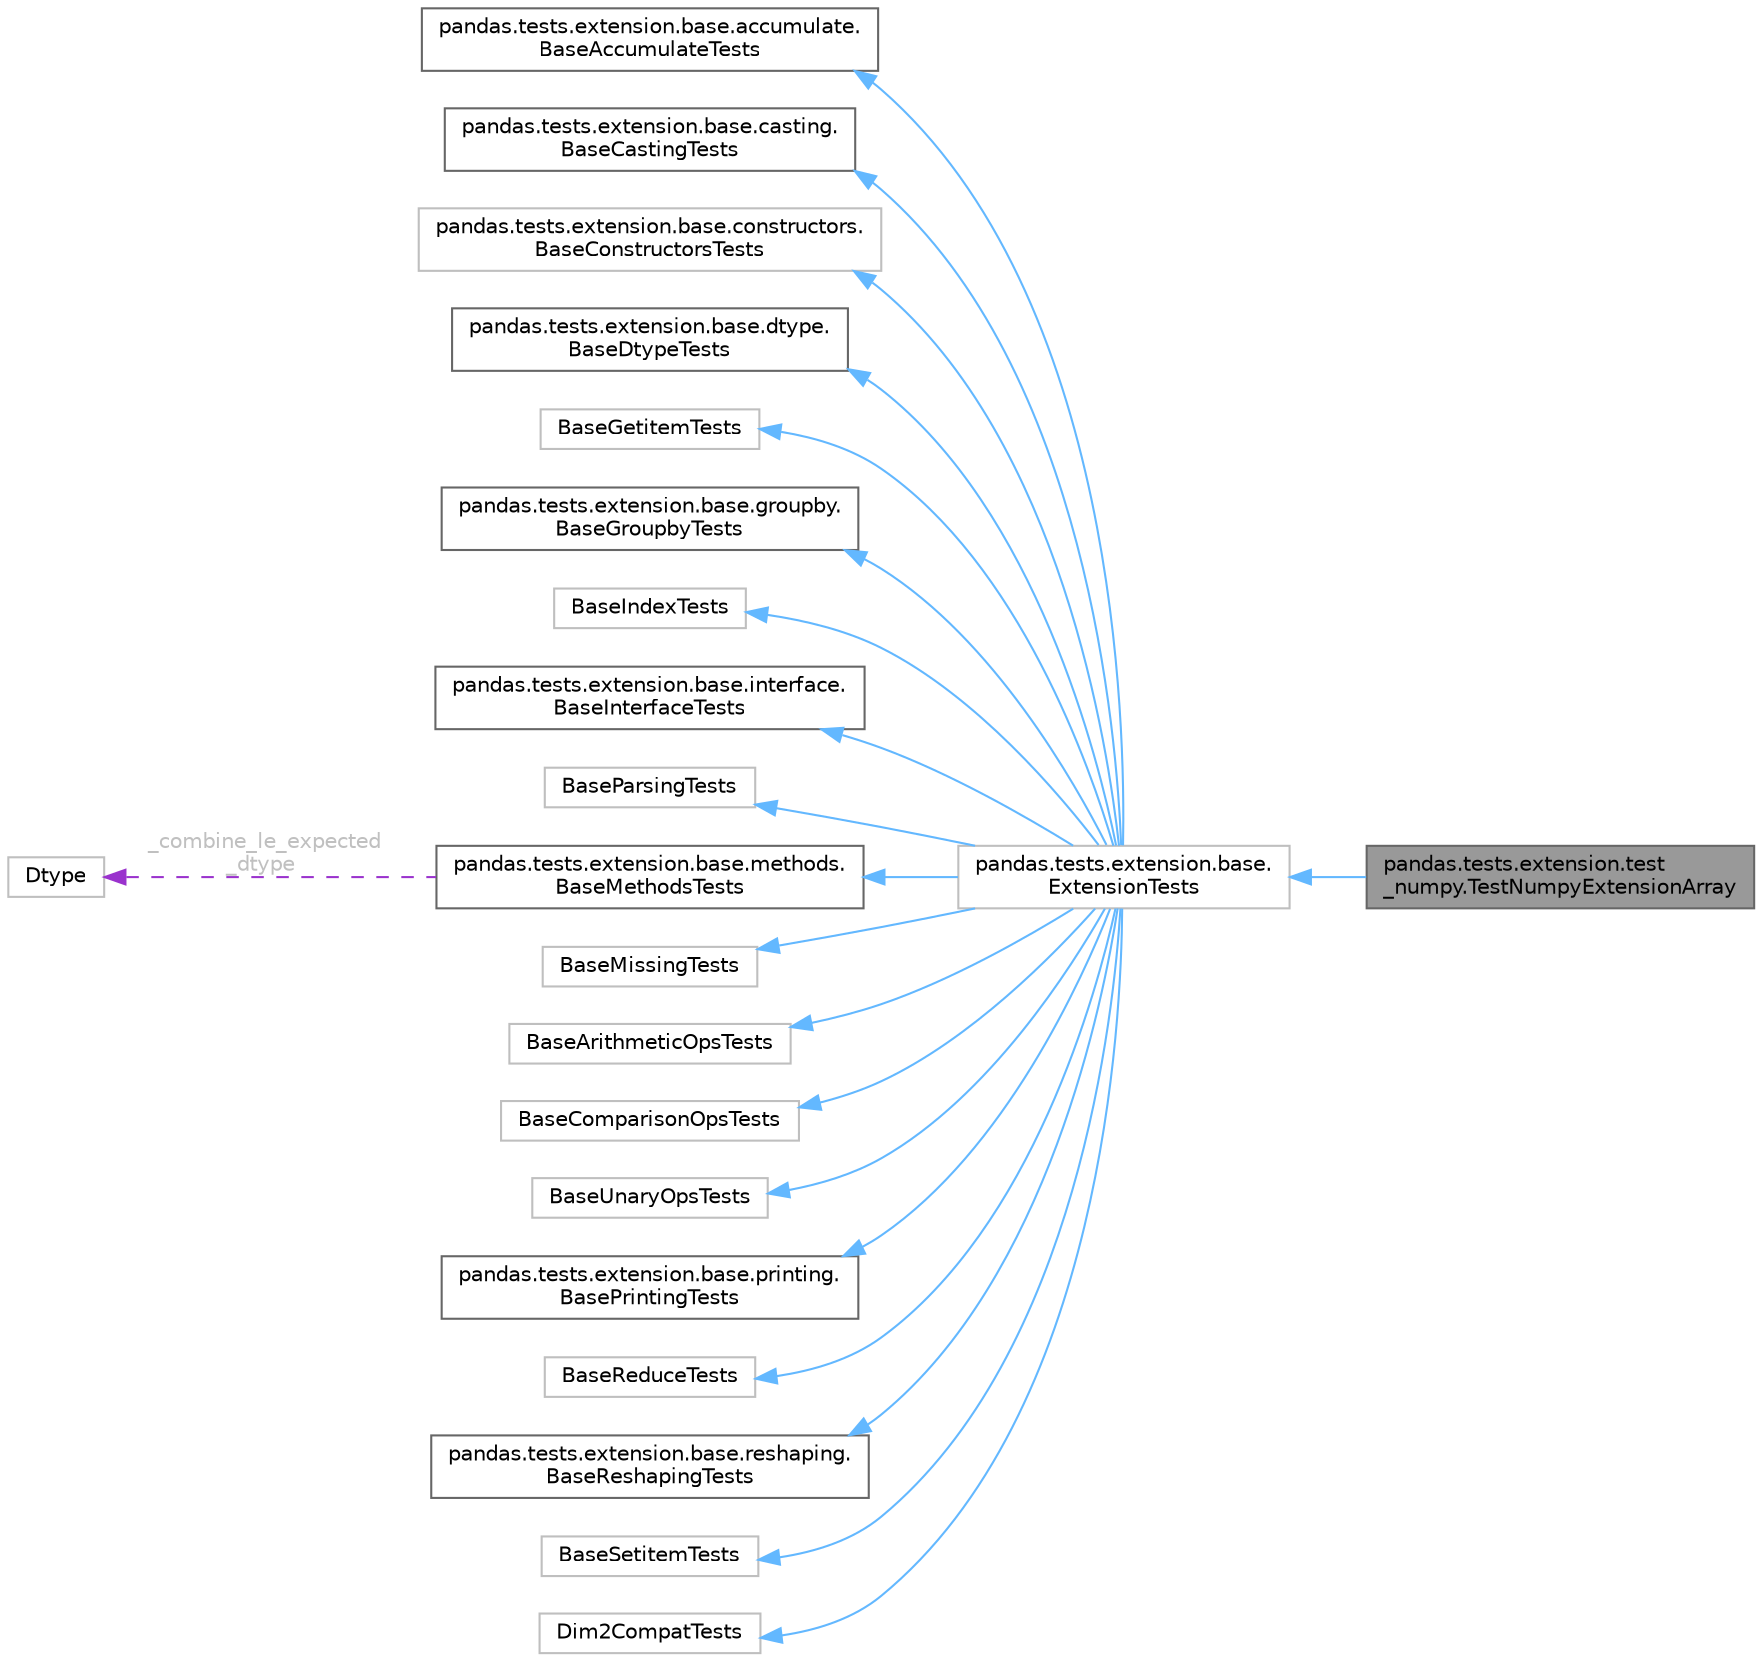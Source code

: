 digraph "pandas.tests.extension.test_numpy.TestNumpyExtensionArray"
{
 // LATEX_PDF_SIZE
  bgcolor="transparent";
  edge [fontname=Helvetica,fontsize=10,labelfontname=Helvetica,labelfontsize=10];
  node [fontname=Helvetica,fontsize=10,shape=box,height=0.2,width=0.4];
  rankdir="LR";
  Node1 [id="Node000001",label="pandas.tests.extension.test\l_numpy.TestNumpyExtensionArray",height=0.2,width=0.4,color="gray40", fillcolor="grey60", style="filled", fontcolor="black",tooltip=" "];
  Node2 -> Node1 [id="edge1_Node000001_Node000002",dir="back",color="steelblue1",style="solid",tooltip=" "];
  Node2 [id="Node000002",label="pandas.tests.extension.base.\lExtensionTests",height=0.2,width=0.4,color="grey75", fillcolor="white", style="filled",URL="$dc/dcf/classpandas_1_1tests_1_1extension_1_1base_1_1ExtensionTests.html",tooltip=" "];
  Node3 -> Node2 [id="edge2_Node000002_Node000003",dir="back",color="steelblue1",style="solid",tooltip=" "];
  Node3 [id="Node000003",label="pandas.tests.extension.base.accumulate.\lBaseAccumulateTests",height=0.2,width=0.4,color="gray40", fillcolor="white", style="filled",URL="$d7/d0e/classpandas_1_1tests_1_1extension_1_1base_1_1accumulate_1_1BaseAccumulateTests.html",tooltip=" "];
  Node4 -> Node2 [id="edge3_Node000002_Node000004",dir="back",color="steelblue1",style="solid",tooltip=" "];
  Node4 [id="Node000004",label="pandas.tests.extension.base.casting.\lBaseCastingTests",height=0.2,width=0.4,color="gray40", fillcolor="white", style="filled",URL="$da/d7d/classpandas_1_1tests_1_1extension_1_1base_1_1casting_1_1BaseCastingTests.html",tooltip=" "];
  Node5 -> Node2 [id="edge4_Node000002_Node000005",dir="back",color="steelblue1",style="solid",tooltip=" "];
  Node5 [id="Node000005",label="pandas.tests.extension.base.constructors.\lBaseConstructorsTests",height=0.2,width=0.4,color="grey75", fillcolor="white", style="filled",URL="$d0/dd6/classpandas_1_1tests_1_1extension_1_1base_1_1constructors_1_1BaseConstructorsTests.html",tooltip=" "];
  Node6 -> Node2 [id="edge5_Node000002_Node000006",dir="back",color="steelblue1",style="solid",tooltip=" "];
  Node6 [id="Node000006",label="pandas.tests.extension.base.dtype.\lBaseDtypeTests",height=0.2,width=0.4,color="gray40", fillcolor="white", style="filled",URL="$d3/d13/classpandas_1_1tests_1_1extension_1_1base_1_1dtype_1_1BaseDtypeTests.html",tooltip=" "];
  Node7 -> Node2 [id="edge6_Node000002_Node000007",dir="back",color="steelblue1",style="solid",tooltip=" "];
  Node7 [id="Node000007",label="BaseGetitemTests",height=0.2,width=0.4,color="grey75", fillcolor="white", style="filled",URL="$dc/d8b/classBaseGetitemTests.html",tooltip=" "];
  Node8 -> Node2 [id="edge7_Node000002_Node000008",dir="back",color="steelblue1",style="solid",tooltip=" "];
  Node8 [id="Node000008",label="pandas.tests.extension.base.groupby.\lBaseGroupbyTests",height=0.2,width=0.4,color="gray40", fillcolor="white", style="filled",URL="$d0/d45/classpandas_1_1tests_1_1extension_1_1base_1_1groupby_1_1BaseGroupbyTests.html",tooltip=" "];
  Node9 -> Node2 [id="edge8_Node000002_Node000009",dir="back",color="steelblue1",style="solid",tooltip=" "];
  Node9 [id="Node000009",label="BaseIndexTests",height=0.2,width=0.4,color="grey75", fillcolor="white", style="filled",URL="$d3/d1f/classBaseIndexTests.html",tooltip=" "];
  Node10 -> Node2 [id="edge9_Node000002_Node000010",dir="back",color="steelblue1",style="solid",tooltip=" "];
  Node10 [id="Node000010",label="pandas.tests.extension.base.interface.\lBaseInterfaceTests",height=0.2,width=0.4,color="gray40", fillcolor="white", style="filled",URL="$d5/d94/classpandas_1_1tests_1_1extension_1_1base_1_1interface_1_1BaseInterfaceTests.html",tooltip=" "];
  Node11 -> Node2 [id="edge10_Node000002_Node000011",dir="back",color="steelblue1",style="solid",tooltip=" "];
  Node11 [id="Node000011",label="BaseParsingTests",height=0.2,width=0.4,color="grey75", fillcolor="white", style="filled",URL="$d3/d92/classBaseParsingTests.html",tooltip=" "];
  Node12 -> Node2 [id="edge11_Node000002_Node000012",dir="back",color="steelblue1",style="solid",tooltip=" "];
  Node12 [id="Node000012",label="pandas.tests.extension.base.methods.\lBaseMethodsTests",height=0.2,width=0.4,color="gray40", fillcolor="white", style="filled",URL="$dd/d1f/classpandas_1_1tests_1_1extension_1_1base_1_1methods_1_1BaseMethodsTests.html",tooltip=" "];
  Node13 -> Node12 [id="edge12_Node000012_Node000013",dir="back",color="darkorchid3",style="dashed",tooltip=" ",label=" _combine_le_expected\l_dtype",fontcolor="grey" ];
  Node13 [id="Node000013",label="Dtype",height=0.2,width=0.4,color="grey75", fillcolor="white", style="filled",tooltip=" "];
  Node14 -> Node2 [id="edge13_Node000002_Node000014",dir="back",color="steelblue1",style="solid",tooltip=" "];
  Node14 [id="Node000014",label="BaseMissingTests",height=0.2,width=0.4,color="grey75", fillcolor="white", style="filled",URL="$d9/d1f/classBaseMissingTests.html",tooltip=" "];
  Node15 -> Node2 [id="edge14_Node000002_Node000015",dir="back",color="steelblue1",style="solid",tooltip=" "];
  Node15 [id="Node000015",label="BaseArithmeticOpsTests",height=0.2,width=0.4,color="grey75", fillcolor="white", style="filled",URL="$d8/d61/classBaseArithmeticOpsTests.html",tooltip=" "];
  Node16 -> Node2 [id="edge15_Node000002_Node000016",dir="back",color="steelblue1",style="solid",tooltip=" "];
  Node16 [id="Node000016",label="BaseComparisonOpsTests",height=0.2,width=0.4,color="grey75", fillcolor="white", style="filled",URL="$dd/da8/classBaseComparisonOpsTests.html",tooltip=" "];
  Node17 -> Node2 [id="edge16_Node000002_Node000017",dir="back",color="steelblue1",style="solid",tooltip=" "];
  Node17 [id="Node000017",label="BaseUnaryOpsTests",height=0.2,width=0.4,color="grey75", fillcolor="white", style="filled",URL="$d4/db1/classBaseUnaryOpsTests.html",tooltip=" "];
  Node18 -> Node2 [id="edge17_Node000002_Node000018",dir="back",color="steelblue1",style="solid",tooltip=" "];
  Node18 [id="Node000018",label="pandas.tests.extension.base.printing.\lBasePrintingTests",height=0.2,width=0.4,color="gray40", fillcolor="white", style="filled",URL="$de/d61/classpandas_1_1tests_1_1extension_1_1base_1_1printing_1_1BasePrintingTests.html",tooltip=" "];
  Node19 -> Node2 [id="edge18_Node000002_Node000019",dir="back",color="steelblue1",style="solid",tooltip=" "];
  Node19 [id="Node000019",label="BaseReduceTests",height=0.2,width=0.4,color="grey75", fillcolor="white", style="filled",URL="$d8/dfd/classBaseReduceTests.html",tooltip=" "];
  Node20 -> Node2 [id="edge19_Node000002_Node000020",dir="back",color="steelblue1",style="solid",tooltip=" "];
  Node20 [id="Node000020",label="pandas.tests.extension.base.reshaping.\lBaseReshapingTests",height=0.2,width=0.4,color="gray40", fillcolor="white", style="filled",URL="$de/d9b/classpandas_1_1tests_1_1extension_1_1base_1_1reshaping_1_1BaseReshapingTests.html",tooltip=" "];
  Node21 -> Node2 [id="edge20_Node000002_Node000021",dir="back",color="steelblue1",style="solid",tooltip=" "];
  Node21 [id="Node000021",label="BaseSetitemTests",height=0.2,width=0.4,color="grey75", fillcolor="white", style="filled",URL="$d5/dba/classBaseSetitemTests.html",tooltip=" "];
  Node22 -> Node2 [id="edge21_Node000002_Node000022",dir="back",color="steelblue1",style="solid",tooltip=" "];
  Node22 [id="Node000022",label="Dim2CompatTests",height=0.2,width=0.4,color="grey75", fillcolor="white", style="filled",URL="$d9/dac/classDim2CompatTests.html",tooltip=" "];
}
